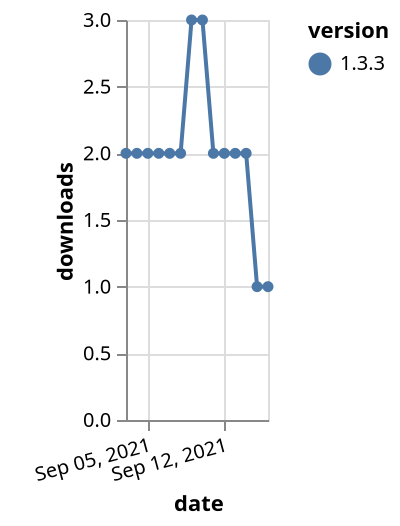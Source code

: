 {"$schema": "https://vega.github.io/schema/vega-lite/v5.json", "description": "A simple bar chart with embedded data.", "data": {"values": [{"date": "2021-09-03", "total": 1830, "delta": 2, "version": "1.3.3"}, {"date": "2021-09-04", "total": 1832, "delta": 2, "version": "1.3.3"}, {"date": "2021-09-05", "total": 1834, "delta": 2, "version": "1.3.3"}, {"date": "2021-09-06", "total": 1836, "delta": 2, "version": "1.3.3"}, {"date": "2021-09-07", "total": 1838, "delta": 2, "version": "1.3.3"}, {"date": "2021-09-08", "total": 1840, "delta": 2, "version": "1.3.3"}, {"date": "2021-09-09", "total": 1843, "delta": 3, "version": "1.3.3"}, {"date": "2021-09-10", "total": 1846, "delta": 3, "version": "1.3.3"}, {"date": "2021-09-11", "total": 1848, "delta": 2, "version": "1.3.3"}, {"date": "2021-09-12", "total": 1850, "delta": 2, "version": "1.3.3"}, {"date": "2021-09-13", "total": 1852, "delta": 2, "version": "1.3.3"}, {"date": "2021-09-14", "total": 1854, "delta": 2, "version": "1.3.3"}, {"date": "2021-09-15", "total": 1855, "delta": 1, "version": "1.3.3"}, {"date": "2021-09-16", "total": 1856, "delta": 1, "version": "1.3.3"}]}, "width": "container", "mark": {"type": "line", "point": {"filled": true}}, "encoding": {"x": {"field": "date", "type": "temporal", "timeUnit": "yearmonthdate", "title": "date", "axis": {"labelAngle": -15}}, "y": {"field": "delta", "type": "quantitative", "title": "downloads"}, "color": {"field": "version", "type": "nominal"}, "tooltip": {"field": "delta"}}}